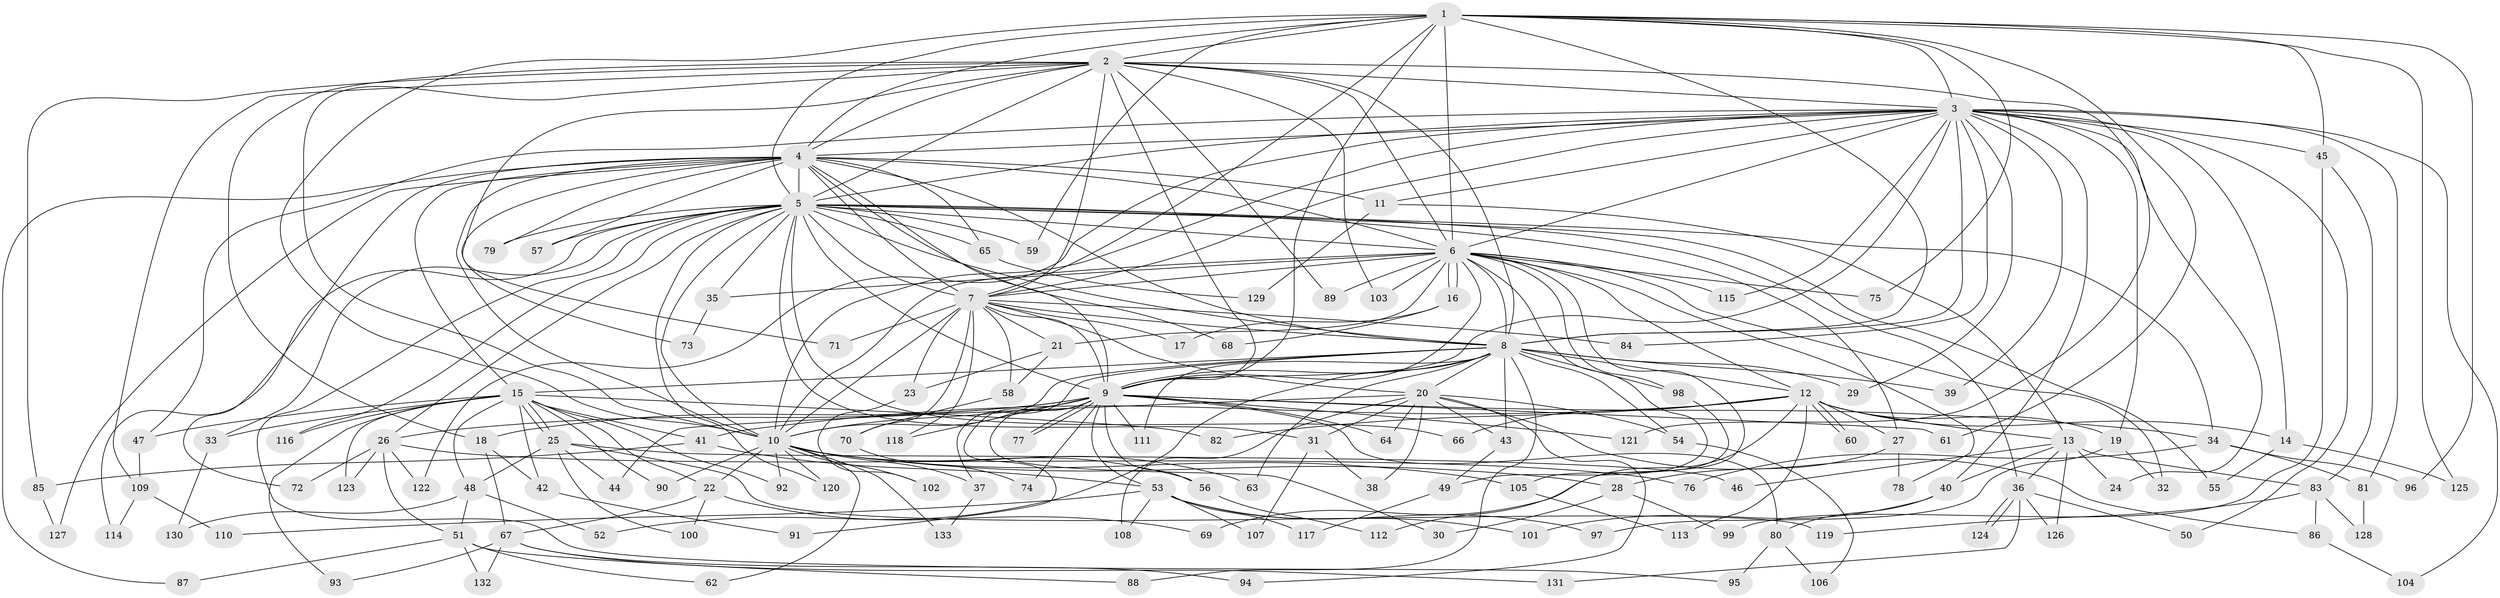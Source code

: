 // Generated by graph-tools (version 1.1) at 2025/34/03/09/25 02:34:48]
// undirected, 133 vertices, 291 edges
graph export_dot {
graph [start="1"]
  node [color=gray90,style=filled];
  1;
  2;
  3;
  4;
  5;
  6;
  7;
  8;
  9;
  10;
  11;
  12;
  13;
  14;
  15;
  16;
  17;
  18;
  19;
  20;
  21;
  22;
  23;
  24;
  25;
  26;
  27;
  28;
  29;
  30;
  31;
  32;
  33;
  34;
  35;
  36;
  37;
  38;
  39;
  40;
  41;
  42;
  43;
  44;
  45;
  46;
  47;
  48;
  49;
  50;
  51;
  52;
  53;
  54;
  55;
  56;
  57;
  58;
  59;
  60;
  61;
  62;
  63;
  64;
  65;
  66;
  67;
  68;
  69;
  70;
  71;
  72;
  73;
  74;
  75;
  76;
  77;
  78;
  79;
  80;
  81;
  82;
  83;
  84;
  85;
  86;
  87;
  88;
  89;
  90;
  91;
  92;
  93;
  94;
  95;
  96;
  97;
  98;
  99;
  100;
  101;
  102;
  103;
  104;
  105;
  106;
  107;
  108;
  109;
  110;
  111;
  112;
  113;
  114;
  115;
  116;
  117;
  118;
  119;
  120;
  121;
  122;
  123;
  124;
  125;
  126;
  127;
  128;
  129;
  130;
  131;
  132;
  133;
  1 -- 2;
  1 -- 3;
  1 -- 4;
  1 -- 5;
  1 -- 6;
  1 -- 7;
  1 -- 8;
  1 -- 9;
  1 -- 10;
  1 -- 45;
  1 -- 59;
  1 -- 61;
  1 -- 75;
  1 -- 96;
  1 -- 125;
  2 -- 3;
  2 -- 4;
  2 -- 5;
  2 -- 6;
  2 -- 7;
  2 -- 8;
  2 -- 9;
  2 -- 10;
  2 -- 18;
  2 -- 71;
  2 -- 85;
  2 -- 89;
  2 -- 103;
  2 -- 109;
  2 -- 121;
  3 -- 4;
  3 -- 5;
  3 -- 6;
  3 -- 7;
  3 -- 8;
  3 -- 9;
  3 -- 10;
  3 -- 11;
  3 -- 14;
  3 -- 19;
  3 -- 24;
  3 -- 29;
  3 -- 39;
  3 -- 40;
  3 -- 45;
  3 -- 47;
  3 -- 50;
  3 -- 81;
  3 -- 84;
  3 -- 104;
  3 -- 115;
  3 -- 122;
  4 -- 5;
  4 -- 6;
  4 -- 7;
  4 -- 8;
  4 -- 9;
  4 -- 10;
  4 -- 11;
  4 -- 15;
  4 -- 57;
  4 -- 65;
  4 -- 68;
  4 -- 72;
  4 -- 73;
  4 -- 79;
  4 -- 87;
  4 -- 127;
  5 -- 6;
  5 -- 7;
  5 -- 8;
  5 -- 9;
  5 -- 10;
  5 -- 26;
  5 -- 27;
  5 -- 31;
  5 -- 33;
  5 -- 34;
  5 -- 35;
  5 -- 36;
  5 -- 55;
  5 -- 57;
  5 -- 59;
  5 -- 65;
  5 -- 66;
  5 -- 79;
  5 -- 95;
  5 -- 114;
  5 -- 116;
  5 -- 120;
  6 -- 7;
  6 -- 8;
  6 -- 9;
  6 -- 10;
  6 -- 12;
  6 -- 16;
  6 -- 16;
  6 -- 21;
  6 -- 32;
  6 -- 35;
  6 -- 49;
  6 -- 75;
  6 -- 78;
  6 -- 89;
  6 -- 98;
  6 -- 103;
  6 -- 112;
  6 -- 115;
  7 -- 8;
  7 -- 9;
  7 -- 10;
  7 -- 17;
  7 -- 20;
  7 -- 21;
  7 -- 23;
  7 -- 58;
  7 -- 70;
  7 -- 71;
  7 -- 84;
  7 -- 118;
  8 -- 9;
  8 -- 10;
  8 -- 12;
  8 -- 15;
  8 -- 20;
  8 -- 29;
  8 -- 37;
  8 -- 39;
  8 -- 43;
  8 -- 52;
  8 -- 54;
  8 -- 63;
  8 -- 88;
  8 -- 98;
  8 -- 111;
  9 -- 10;
  9 -- 18;
  9 -- 26;
  9 -- 30;
  9 -- 34;
  9 -- 53;
  9 -- 56;
  9 -- 61;
  9 -- 64;
  9 -- 74;
  9 -- 77;
  9 -- 77;
  9 -- 80;
  9 -- 91;
  9 -- 111;
  9 -- 118;
  9 -- 121;
  10 -- 22;
  10 -- 28;
  10 -- 37;
  10 -- 56;
  10 -- 62;
  10 -- 63;
  10 -- 90;
  10 -- 92;
  10 -- 102;
  10 -- 105;
  10 -- 120;
  10 -- 133;
  11 -- 13;
  11 -- 129;
  12 -- 13;
  12 -- 14;
  12 -- 19;
  12 -- 27;
  12 -- 41;
  12 -- 60;
  12 -- 60;
  12 -- 66;
  12 -- 69;
  12 -- 82;
  12 -- 113;
  13 -- 24;
  13 -- 36;
  13 -- 40;
  13 -- 46;
  13 -- 83;
  13 -- 126;
  14 -- 55;
  14 -- 125;
  15 -- 22;
  15 -- 25;
  15 -- 25;
  15 -- 33;
  15 -- 41;
  15 -- 42;
  15 -- 47;
  15 -- 48;
  15 -- 82;
  15 -- 90;
  15 -- 92;
  15 -- 93;
  15 -- 116;
  15 -- 123;
  16 -- 17;
  16 -- 68;
  18 -- 42;
  18 -- 67;
  19 -- 32;
  19 -- 97;
  20 -- 31;
  20 -- 38;
  20 -- 43;
  20 -- 44;
  20 -- 54;
  20 -- 64;
  20 -- 86;
  20 -- 94;
  20 -- 108;
  21 -- 23;
  21 -- 58;
  22 -- 67;
  22 -- 69;
  22 -- 100;
  23 -- 102;
  25 -- 44;
  25 -- 46;
  25 -- 48;
  25 -- 100;
  25 -- 119;
  26 -- 51;
  26 -- 72;
  26 -- 76;
  26 -- 122;
  26 -- 123;
  27 -- 28;
  27 -- 78;
  28 -- 30;
  28 -- 99;
  31 -- 38;
  31 -- 107;
  33 -- 130;
  34 -- 76;
  34 -- 81;
  34 -- 96;
  35 -- 73;
  36 -- 50;
  36 -- 124;
  36 -- 124;
  36 -- 126;
  36 -- 131;
  37 -- 133;
  40 -- 80;
  40 -- 101;
  41 -- 53;
  41 -- 85;
  42 -- 91;
  43 -- 49;
  45 -- 83;
  45 -- 99;
  47 -- 109;
  48 -- 51;
  48 -- 52;
  48 -- 130;
  49 -- 117;
  51 -- 62;
  51 -- 87;
  51 -- 88;
  51 -- 132;
  53 -- 97;
  53 -- 101;
  53 -- 107;
  53 -- 108;
  53 -- 110;
  53 -- 117;
  54 -- 106;
  56 -- 112;
  58 -- 70;
  65 -- 129;
  67 -- 93;
  67 -- 94;
  67 -- 131;
  67 -- 132;
  70 -- 74;
  80 -- 95;
  80 -- 106;
  81 -- 128;
  83 -- 86;
  83 -- 119;
  83 -- 128;
  85 -- 127;
  86 -- 104;
  98 -- 105;
  105 -- 113;
  109 -- 110;
  109 -- 114;
}
